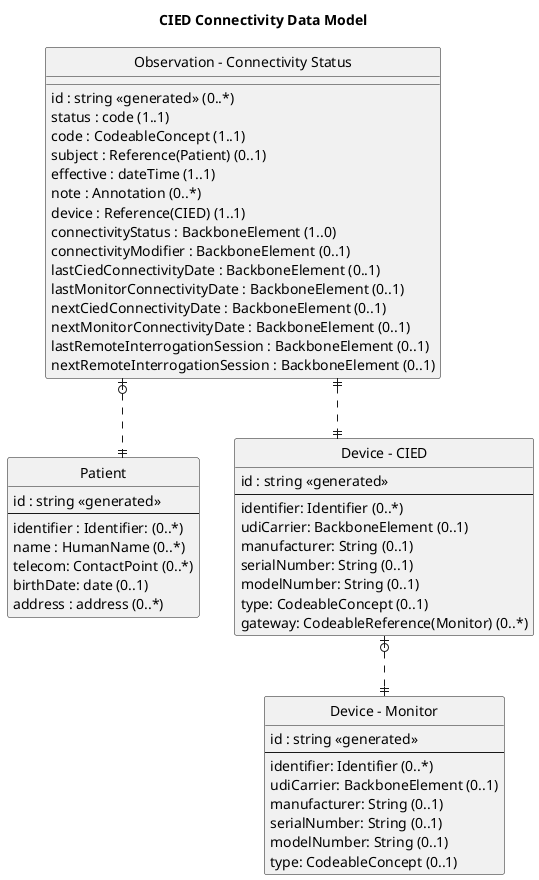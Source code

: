 @startuml
title CIED Connectivity Data Model

hide circle

skinparam linetype ortho

entity "Patient" as Patient {
  id : string <<generated>>
  --
  identifier : Identifier: (0..*)
  name : HumanName (0..*)
  telecom: ContactPoint (0..*)
  birthDate: date (0..1)
  address : address (0..*)   
}

entity "Device - CIED" as cied {
  id : string <<generated>>
  --
  identifier: Identifier (0..*)
  udiCarrier: BackboneElement (0..1)
  manufacturer: String (0..1)
  serialNumber: String (0..1)
  modelNumber: String (0..1)
  type: CodeableConcept (0..1)
  gateway: CodeableReference(Monitor) (0..*)
}

entity "Device - Monitor" as monitor {
  id : string <<generated>>
  --
  identifier: Identifier (0..*)
  udiCarrier: BackboneElement (0..1)
  manufacturer: String (0..1)
  serialNumber: String (0..1)
  modelNumber: String (0..1)
  type: CodeableConcept (0..1)
}
/' - 3/19/25 remove encounter and device association from connectivity use case
entity "DeviceAssociation" as devassoc {
    id: id <<1..1>>
    --
    identifier: Identifier (0..*)
    device: Reference(Device) (1..1)
    status: CodeableConcept (1..1)
    subject: Reference(Patient) (0..1)   
}
'/

entity "Observation - Connectivity Status" as Connectivity {
    id : string <<generated>> (0..*)
    status : code (1..1)
    code : CodeableConcept (1..1)
    subject : Reference(Patient) (0..1)
    effective : dateTime (1..1)
    note : Annotation (0..*)
    device : Reference(CIED) (1..1)
    connectivityStatus : BackboneElement (1..0)
    connectivityModifier : BackboneElement (0..1)
    lastCiedConnectivityDate : BackboneElement (0..1)
    lastMonitorConnectivityDate : BackboneElement (0..1)
    nextCiedConnectivityDate : BackboneElement (0..1)
    nextMonitorConnectivityDate : BackboneElement (0..1)
    lastRemoteInterrogationSession : BackboneElement (0..1)
    nextRemoteInterrogationSession : BackboneElement (0..1)
}
/' - 3/19/25 remove encounter and device association from connectivity use case
entity "Encounter" as Encounter {
  *id : string <<generated>>
  --
  identifier : Identifier: (1..*)
  status : Code (1..1)
  type: CodeableConcept (1..*)
  subject: Reference(Patient) (1..1) 
  participant: Reference(Device) (1..*)
  actualPeriod: Period (0..1)
  plannedStartDate (0..1)
}
'/

Connectivity |o..|| Patient
Connectivity ||..|| cied
cied |o..|| monitor
/' - 3/19/25 remove encounter and device association from connectivity
devassoc ||..|| cied
devassoc ||..o| Patient
devassoc ||..o| monitor
Encounter ||..|| Patient
Encounter ||..|| cied
Encounter ||..|| monitor
'/
@enduml